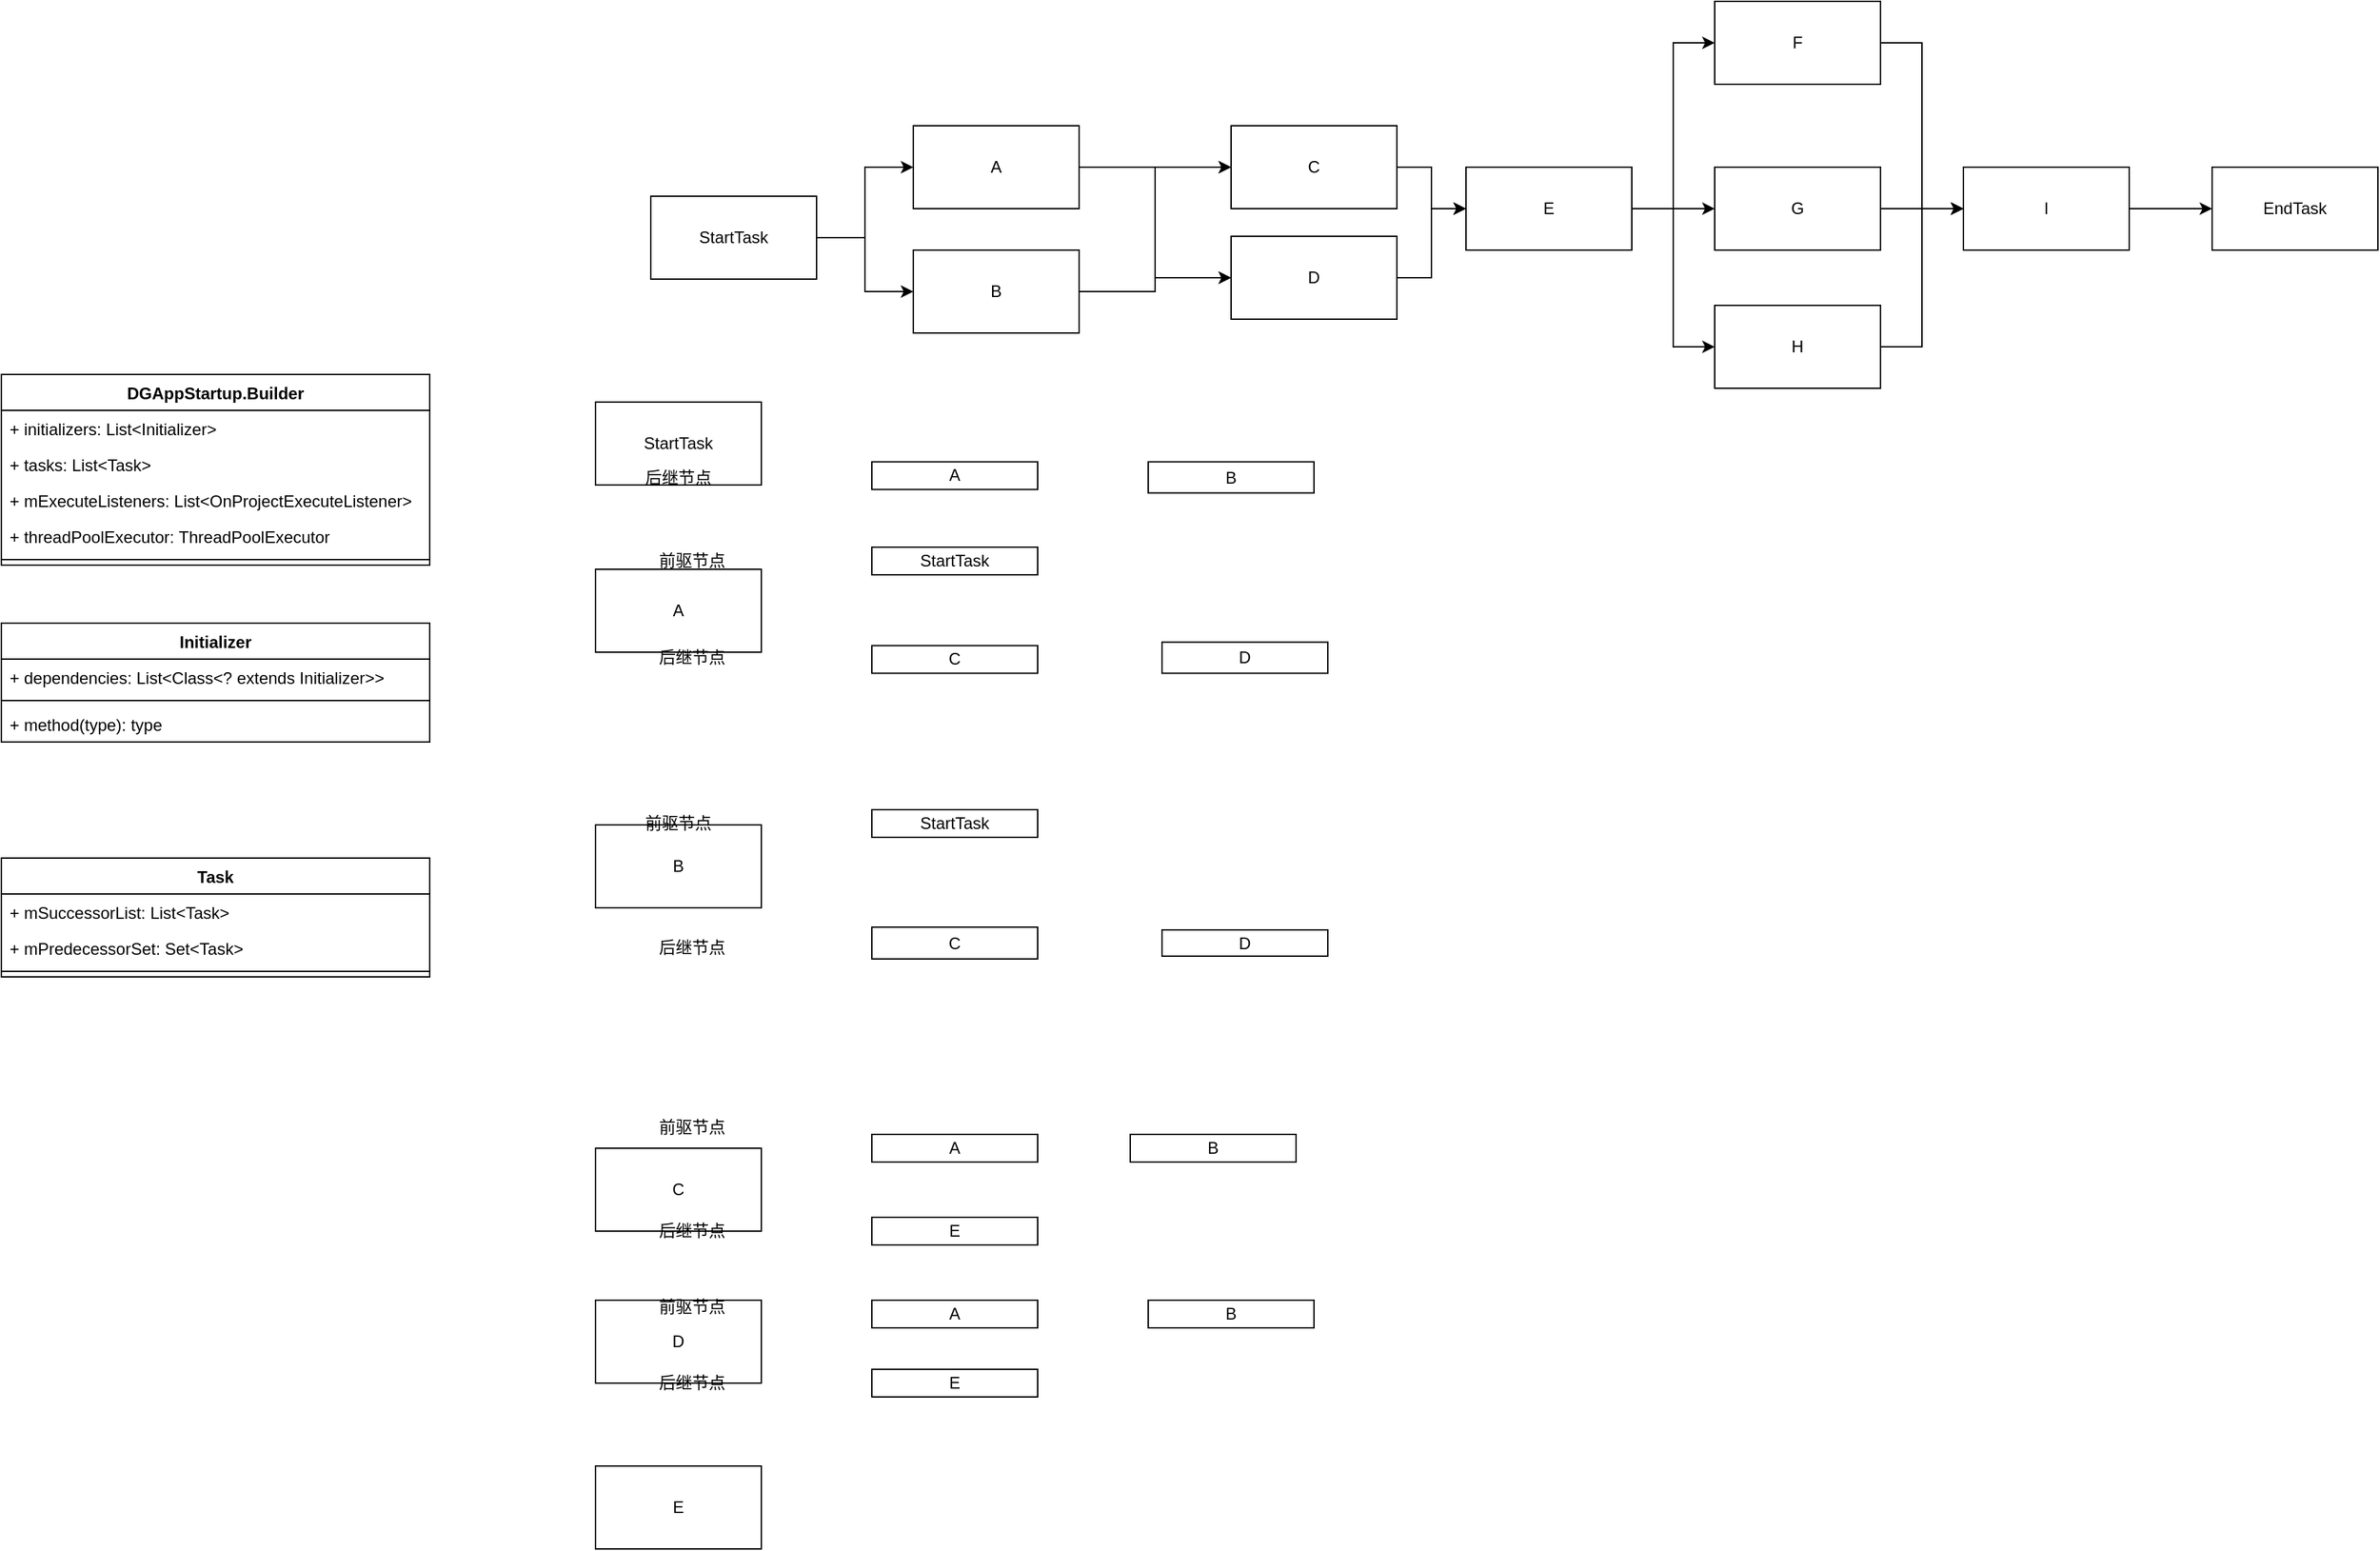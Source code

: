 <mxfile version="16.6.5" type="gitlab">
  <diagram id="MeyKbQjuN0HHgmAX_Uzu" name="Page-1">
    <mxGraphModel dx="1554" dy="2037" grid="1" gridSize="10" guides="1" tooltips="1" connect="1" arrows="1" fold="1" page="1" pageScale="1" pageWidth="827" pageHeight="1169" math="0" shadow="0">
      <root>
        <mxCell id="0" />
        <mxCell id="1" parent="0" />
        <mxCell id="QfohuroKuZxQN4s_sOXS-2" value="DGAppStartup.Builder" style="swimlane;fontStyle=1;align=center;verticalAlign=top;childLayout=stackLayout;horizontal=1;startSize=26;horizontalStack=0;resizeParent=1;resizeParentMax=0;resizeLast=0;collapsible=1;marginBottom=0;fontColor=default;strokeColor=default;fillColor=default;" parent="1" vertex="1">
          <mxGeometry x="10" y="120" width="310" height="138" as="geometry" />
        </mxCell>
        <mxCell id="QfohuroKuZxQN4s_sOXS-3" value="+ initializers: List&lt;Initializer&gt; " style="text;strokeColor=none;fillColor=none;align=left;verticalAlign=top;spacingLeft=4;spacingRight=4;overflow=hidden;rotatable=0;points=[[0,0.5],[1,0.5]];portConstraint=eastwest;fontColor=default;" parent="QfohuroKuZxQN4s_sOXS-2" vertex="1">
          <mxGeometry y="26" width="310" height="26" as="geometry" />
        </mxCell>
        <mxCell id="QfohuroKuZxQN4s_sOXS-6" value="+ tasks: List&lt;Task&gt;" style="text;strokeColor=none;fillColor=none;align=left;verticalAlign=top;spacingLeft=4;spacingRight=4;overflow=hidden;rotatable=0;points=[[0,0.5],[1,0.5]];portConstraint=eastwest;fontColor=default;" parent="QfohuroKuZxQN4s_sOXS-2" vertex="1">
          <mxGeometry y="52" width="310" height="26" as="geometry" />
        </mxCell>
        <mxCell id="QfohuroKuZxQN4s_sOXS-8" value="+ mExecuteListeners: List&lt;OnProjectExecuteListener&gt;" style="text;strokeColor=none;fillColor=none;align=left;verticalAlign=top;spacingLeft=4;spacingRight=4;overflow=hidden;rotatable=0;points=[[0,0.5],[1,0.5]];portConstraint=eastwest;fontColor=default;" parent="QfohuroKuZxQN4s_sOXS-2" vertex="1">
          <mxGeometry y="78" width="310" height="26" as="geometry" />
        </mxCell>
        <mxCell id="QfohuroKuZxQN4s_sOXS-7" value="+ threadPoolExecutor: ThreadPoolExecutor" style="text;strokeColor=none;fillColor=none;align=left;verticalAlign=top;spacingLeft=4;spacingRight=4;overflow=hidden;rotatable=0;points=[[0,0.5],[1,0.5]];portConstraint=eastwest;fontColor=default;" parent="QfohuroKuZxQN4s_sOXS-2" vertex="1">
          <mxGeometry y="104" width="310" height="26" as="geometry" />
        </mxCell>
        <mxCell id="QfohuroKuZxQN4s_sOXS-4" value="" style="line;strokeWidth=1;fillColor=none;align=left;verticalAlign=middle;spacingTop=-1;spacingLeft=3;spacingRight=3;rotatable=0;labelPosition=right;points=[];portConstraint=eastwest;fontColor=default;" parent="QfohuroKuZxQN4s_sOXS-2" vertex="1">
          <mxGeometry y="130" width="310" height="8" as="geometry" />
        </mxCell>
        <mxCell id="QfohuroKuZxQN4s_sOXS-9" value="Initializer" style="swimlane;fontStyle=1;align=center;verticalAlign=top;childLayout=stackLayout;horizontal=1;startSize=26;horizontalStack=0;resizeParent=1;resizeParentMax=0;resizeLast=0;collapsible=1;marginBottom=0;fontColor=default;strokeColor=default;fillColor=default;" parent="1" vertex="1">
          <mxGeometry x="10" y="300" width="310" height="86" as="geometry" />
        </mxCell>
        <mxCell id="QfohuroKuZxQN4s_sOXS-10" value="+ dependencies: List&lt;Class&lt;? extends Initializer&gt;&gt; " style="text;strokeColor=none;fillColor=none;align=left;verticalAlign=top;spacingLeft=4;spacingRight=4;overflow=hidden;rotatable=0;points=[[0,0.5],[1,0.5]];portConstraint=eastwest;fontColor=default;" parent="QfohuroKuZxQN4s_sOXS-9" vertex="1">
          <mxGeometry y="26" width="310" height="26" as="geometry" />
        </mxCell>
        <mxCell id="QfohuroKuZxQN4s_sOXS-14" value="" style="line;strokeWidth=1;fillColor=none;align=left;verticalAlign=middle;spacingTop=-1;spacingLeft=3;spacingRight=3;rotatable=0;labelPosition=right;points=[];portConstraint=eastwest;fontColor=default;" parent="QfohuroKuZxQN4s_sOXS-9" vertex="1">
          <mxGeometry y="52" width="310" height="8" as="geometry" />
        </mxCell>
        <mxCell id="QfohuroKuZxQN4s_sOXS-20" value="+ method(type): type" style="text;strokeColor=none;fillColor=none;align=left;verticalAlign=top;spacingLeft=4;spacingRight=4;overflow=hidden;rotatable=0;points=[[0,0.5],[1,0.5]];portConstraint=eastwest;fontColor=default;" parent="QfohuroKuZxQN4s_sOXS-9" vertex="1">
          <mxGeometry y="60" width="310" height="26" as="geometry" />
        </mxCell>
        <mxCell id="QfohuroKuZxQN4s_sOXS-25" style="edgeStyle=orthogonalEdgeStyle;rounded=0;orthogonalLoop=1;jettySize=auto;html=1;entryX=0;entryY=0.5;entryDx=0;entryDy=0;fontColor=default;strokeColor=default;labelBackgroundColor=default;" parent="1" source="QfohuroKuZxQN4s_sOXS-21" target="QfohuroKuZxQN4s_sOXS-24" edge="1">
          <mxGeometry relative="1" as="geometry" />
        </mxCell>
        <mxCell id="QfohuroKuZxQN4s_sOXS-29" style="edgeStyle=orthogonalEdgeStyle;rounded=0;orthogonalLoop=1;jettySize=auto;html=1;entryX=0;entryY=0.5;entryDx=0;entryDy=0;fontColor=default;strokeColor=default;labelBackgroundColor=default;" parent="1" source="QfohuroKuZxQN4s_sOXS-21" target="QfohuroKuZxQN4s_sOXS-28" edge="1">
          <mxGeometry relative="1" as="geometry" />
        </mxCell>
        <mxCell id="QfohuroKuZxQN4s_sOXS-21" value="A" style="rounded=0;whiteSpace=wrap;html=1;fontColor=default;strokeColor=default;fillColor=default;labelBackgroundColor=default;" parent="1" vertex="1">
          <mxGeometry x="670" y="-60" width="120" height="60" as="geometry" />
        </mxCell>
        <mxCell id="QfohuroKuZxQN4s_sOXS-27" style="edgeStyle=orthogonalEdgeStyle;rounded=0;orthogonalLoop=1;jettySize=auto;html=1;entryX=0;entryY=0.5;entryDx=0;entryDy=0;fontColor=default;strokeColor=default;labelBackgroundColor=default;" parent="1" source="QfohuroKuZxQN4s_sOXS-22" target="QfohuroKuZxQN4s_sOXS-24" edge="1">
          <mxGeometry relative="1" as="geometry">
            <mxPoint x="840" y="60" as="targetPoint" />
          </mxGeometry>
        </mxCell>
        <mxCell id="QfohuroKuZxQN4s_sOXS-30" style="edgeStyle=orthogonalEdgeStyle;rounded=0;orthogonalLoop=1;jettySize=auto;html=1;entryX=0;entryY=0.5;entryDx=0;entryDy=0;labelBackgroundColor=default;fontColor=default;strokeColor=default;" parent="1" source="QfohuroKuZxQN4s_sOXS-22" target="QfohuroKuZxQN4s_sOXS-28" edge="1">
          <mxGeometry relative="1" as="geometry" />
        </mxCell>
        <mxCell id="QfohuroKuZxQN4s_sOXS-22" value="B" style="rounded=0;whiteSpace=wrap;html=1;fontColor=default;strokeColor=default;fillColor=default;labelBackgroundColor=default;" parent="1" vertex="1">
          <mxGeometry x="670" y="30" width="120" height="60" as="geometry" />
        </mxCell>
        <mxCell id="QfohuroKuZxQN4s_sOXS-32" style="edgeStyle=orthogonalEdgeStyle;rounded=0;orthogonalLoop=1;jettySize=auto;html=1;entryX=0;entryY=0.5;entryDx=0;entryDy=0;labelBackgroundColor=default;fontColor=default;strokeColor=default;" parent="1" source="QfohuroKuZxQN4s_sOXS-24" target="QfohuroKuZxQN4s_sOXS-31" edge="1">
          <mxGeometry relative="1" as="geometry" />
        </mxCell>
        <mxCell id="QfohuroKuZxQN4s_sOXS-24" value="C" style="rounded=0;whiteSpace=wrap;html=1;fontColor=default;strokeColor=default;fillColor=default;labelBackgroundColor=default;" parent="1" vertex="1">
          <mxGeometry x="900" y="-60" width="120" height="60" as="geometry" />
        </mxCell>
        <mxCell id="QfohuroKuZxQN4s_sOXS-33" style="edgeStyle=orthogonalEdgeStyle;rounded=0;orthogonalLoop=1;jettySize=auto;html=1;entryX=0;entryY=0.5;entryDx=0;entryDy=0;labelBackgroundColor=default;fontColor=default;strokeColor=default;" parent="1" source="QfohuroKuZxQN4s_sOXS-28" target="QfohuroKuZxQN4s_sOXS-31" edge="1">
          <mxGeometry relative="1" as="geometry" />
        </mxCell>
        <mxCell id="QfohuroKuZxQN4s_sOXS-28" value="D" style="rounded=0;whiteSpace=wrap;html=1;fontColor=default;strokeColor=default;fillColor=default;labelBackgroundColor=default;" parent="1" vertex="1">
          <mxGeometry x="900" y="20" width="120" height="60" as="geometry" />
        </mxCell>
        <mxCell id="QfohuroKuZxQN4s_sOXS-37" style="edgeStyle=orthogonalEdgeStyle;rounded=0;orthogonalLoop=1;jettySize=auto;html=1;entryX=0;entryY=0.5;entryDx=0;entryDy=0;labelBackgroundColor=default;fontColor=default;strokeColor=default;" parent="1" source="QfohuroKuZxQN4s_sOXS-31" target="QfohuroKuZxQN4s_sOXS-34" edge="1">
          <mxGeometry relative="1" as="geometry" />
        </mxCell>
        <mxCell id="QfohuroKuZxQN4s_sOXS-38" style="edgeStyle=orthogonalEdgeStyle;rounded=0;orthogonalLoop=1;jettySize=auto;html=1;entryX=0;entryY=0.5;entryDx=0;entryDy=0;labelBackgroundColor=default;fontColor=default;strokeColor=default;" parent="1" source="QfohuroKuZxQN4s_sOXS-31" target="QfohuroKuZxQN4s_sOXS-35" edge="1">
          <mxGeometry relative="1" as="geometry" />
        </mxCell>
        <mxCell id="QfohuroKuZxQN4s_sOXS-39" style="edgeStyle=orthogonalEdgeStyle;rounded=0;orthogonalLoop=1;jettySize=auto;html=1;entryX=0;entryY=0.5;entryDx=0;entryDy=0;labelBackgroundColor=default;fontColor=default;strokeColor=default;" parent="1" source="QfohuroKuZxQN4s_sOXS-31" target="QfohuroKuZxQN4s_sOXS-36" edge="1">
          <mxGeometry relative="1" as="geometry" />
        </mxCell>
        <mxCell id="QfohuroKuZxQN4s_sOXS-31" value="E" style="rounded=0;whiteSpace=wrap;html=1;fontColor=default;strokeColor=default;fillColor=default;labelBackgroundColor=default;" parent="1" vertex="1">
          <mxGeometry x="1070" y="-30" width="120" height="60" as="geometry" />
        </mxCell>
        <mxCell id="QfohuroKuZxQN4s_sOXS-41" style="edgeStyle=orthogonalEdgeStyle;rounded=0;orthogonalLoop=1;jettySize=auto;html=1;entryX=0;entryY=0.5;entryDx=0;entryDy=0;labelBackgroundColor=default;fontColor=default;strokeColor=default;" parent="1" source="QfohuroKuZxQN4s_sOXS-34" target="QfohuroKuZxQN4s_sOXS-40" edge="1">
          <mxGeometry relative="1" as="geometry" />
        </mxCell>
        <mxCell id="QfohuroKuZxQN4s_sOXS-34" value="F" style="rounded=0;whiteSpace=wrap;html=1;fontColor=default;strokeColor=default;fillColor=default;labelBackgroundColor=default;" parent="1" vertex="1">
          <mxGeometry x="1250" y="-150" width="120" height="60" as="geometry" />
        </mxCell>
        <mxCell id="QfohuroKuZxQN4s_sOXS-42" style="edgeStyle=orthogonalEdgeStyle;rounded=0;orthogonalLoop=1;jettySize=auto;html=1;entryX=0;entryY=0.5;entryDx=0;entryDy=0;labelBackgroundColor=default;fontColor=default;strokeColor=default;" parent="1" source="QfohuroKuZxQN4s_sOXS-35" target="QfohuroKuZxQN4s_sOXS-40" edge="1">
          <mxGeometry relative="1" as="geometry" />
        </mxCell>
        <mxCell id="QfohuroKuZxQN4s_sOXS-35" value="G" style="rounded=0;whiteSpace=wrap;html=1;fontColor=default;strokeColor=default;fillColor=default;labelBackgroundColor=default;" parent="1" vertex="1">
          <mxGeometry x="1250" y="-30" width="120" height="60" as="geometry" />
        </mxCell>
        <mxCell id="QfohuroKuZxQN4s_sOXS-43" style="edgeStyle=orthogonalEdgeStyle;rounded=0;orthogonalLoop=1;jettySize=auto;html=1;entryX=0;entryY=0.5;entryDx=0;entryDy=0;labelBackgroundColor=default;fontColor=default;strokeColor=default;" parent="1" source="QfohuroKuZxQN4s_sOXS-36" target="QfohuroKuZxQN4s_sOXS-40" edge="1">
          <mxGeometry relative="1" as="geometry" />
        </mxCell>
        <mxCell id="QfohuroKuZxQN4s_sOXS-36" value="H" style="rounded=0;whiteSpace=wrap;html=1;fontColor=default;strokeColor=default;fillColor=default;labelBackgroundColor=default;" parent="1" vertex="1">
          <mxGeometry x="1250" y="70" width="120" height="60" as="geometry" />
        </mxCell>
        <mxCell id="QfohuroKuZxQN4s_sOXS-48" style="edgeStyle=orthogonalEdgeStyle;rounded=0;orthogonalLoop=1;jettySize=auto;html=1;entryX=0;entryY=0.5;entryDx=0;entryDy=0;labelBackgroundColor=default;fontColor=default;strokeColor=default;" parent="1" source="QfohuroKuZxQN4s_sOXS-40" target="QfohuroKuZxQN4s_sOXS-47" edge="1">
          <mxGeometry relative="1" as="geometry" />
        </mxCell>
        <mxCell id="QfohuroKuZxQN4s_sOXS-40" value="I" style="rounded=0;whiteSpace=wrap;html=1;fontColor=default;strokeColor=default;fillColor=default;labelBackgroundColor=default;" parent="1" vertex="1">
          <mxGeometry x="1430" y="-30" width="120" height="60" as="geometry" />
        </mxCell>
        <mxCell id="QfohuroKuZxQN4s_sOXS-45" style="edgeStyle=orthogonalEdgeStyle;rounded=0;orthogonalLoop=1;jettySize=auto;html=1;entryX=0;entryY=0.5;entryDx=0;entryDy=0;labelBackgroundColor=default;fontColor=default;strokeColor=default;" parent="1" source="QfohuroKuZxQN4s_sOXS-44" target="QfohuroKuZxQN4s_sOXS-21" edge="1">
          <mxGeometry relative="1" as="geometry" />
        </mxCell>
        <mxCell id="QfohuroKuZxQN4s_sOXS-46" style="edgeStyle=orthogonalEdgeStyle;rounded=0;orthogonalLoop=1;jettySize=auto;html=1;entryX=0;entryY=0.5;entryDx=0;entryDy=0;labelBackgroundColor=default;fontColor=default;strokeColor=default;" parent="1" source="QfohuroKuZxQN4s_sOXS-44" target="QfohuroKuZxQN4s_sOXS-22" edge="1">
          <mxGeometry relative="1" as="geometry" />
        </mxCell>
        <mxCell id="QfohuroKuZxQN4s_sOXS-44" value="StartTask" style="rounded=0;whiteSpace=wrap;html=1;fontColor=default;strokeColor=default;fillColor=default;labelBackgroundColor=default;" parent="1" vertex="1">
          <mxGeometry x="480" y="-9" width="120" height="60" as="geometry" />
        </mxCell>
        <mxCell id="QfohuroKuZxQN4s_sOXS-47" value="EndTask" style="rounded=0;whiteSpace=wrap;html=1;fontColor=default;strokeColor=default;fillColor=default;labelBackgroundColor=default;" parent="1" vertex="1">
          <mxGeometry x="1610" y="-30" width="120" height="60" as="geometry" />
        </mxCell>
        <mxCell id="qDNxjmx3fnLYEtThkMzH-1" value="Task" style="swimlane;fontStyle=1;align=center;verticalAlign=top;childLayout=stackLayout;horizontal=1;startSize=26;horizontalStack=0;resizeParent=1;resizeParentMax=0;resizeLast=0;collapsible=1;marginBottom=0;fontColor=default;strokeColor=default;fillColor=default;" vertex="1" parent="1">
          <mxGeometry x="10" y="470" width="310" height="86" as="geometry" />
        </mxCell>
        <mxCell id="qDNxjmx3fnLYEtThkMzH-2" value="+ mSuccessorList: List&lt;Task&gt; " style="text;strokeColor=none;fillColor=none;align=left;verticalAlign=top;spacingLeft=4;spacingRight=4;overflow=hidden;rotatable=0;points=[[0,0.5],[1,0.5]];portConstraint=eastwest;fontColor=default;" vertex="1" parent="qDNxjmx3fnLYEtThkMzH-1">
          <mxGeometry y="26" width="310" height="26" as="geometry" />
        </mxCell>
        <mxCell id="qDNxjmx3fnLYEtThkMzH-5" value="+ mPredecessorSet: Set&lt;Task&gt; " style="text;strokeColor=none;fillColor=none;align=left;verticalAlign=top;spacingLeft=4;spacingRight=4;overflow=hidden;rotatable=0;points=[[0,0.5],[1,0.5]];portConstraint=eastwest;fontColor=default;" vertex="1" parent="qDNxjmx3fnLYEtThkMzH-1">
          <mxGeometry y="52" width="310" height="26" as="geometry" />
        </mxCell>
        <mxCell id="qDNxjmx3fnLYEtThkMzH-3" value="" style="line;strokeWidth=1;fillColor=none;align=left;verticalAlign=middle;spacingTop=-1;spacingLeft=3;spacingRight=3;rotatable=0;labelPosition=right;points=[];portConstraint=eastwest;fontColor=default;" vertex="1" parent="qDNxjmx3fnLYEtThkMzH-1">
          <mxGeometry y="78" width="310" height="8" as="geometry" />
        </mxCell>
        <mxCell id="qDNxjmx3fnLYEtThkMzH-6" value="A" style="rounded=0;whiteSpace=wrap;html=1;fontColor=default;strokeColor=default;fillColor=default;labelBackgroundColor=default;" vertex="1" parent="1">
          <mxGeometry x="440" y="261" width="120" height="60" as="geometry" />
        </mxCell>
        <mxCell id="qDNxjmx3fnLYEtThkMzH-7" value="C" style="rounded=0;whiteSpace=wrap;html=1;fontColor=default;strokeColor=default;fillColor=default;labelBackgroundColor=default;" vertex="1" parent="1">
          <mxGeometry x="640" y="316.25" width="120" height="20" as="geometry" />
        </mxCell>
        <mxCell id="qDNxjmx3fnLYEtThkMzH-9" value="B" style="rounded=0;whiteSpace=wrap;html=1;fontColor=default;strokeColor=default;fillColor=default;labelBackgroundColor=default;" vertex="1" parent="1">
          <mxGeometry x="440" y="446" width="120" height="60" as="geometry" />
        </mxCell>
        <mxCell id="qDNxjmx3fnLYEtThkMzH-10" value="C" style="rounded=0;whiteSpace=wrap;html=1;fontColor=default;strokeColor=default;fillColor=default;labelBackgroundColor=default;" vertex="1" parent="1">
          <mxGeometry x="640" y="520" width="120" height="23" as="geometry" />
        </mxCell>
        <mxCell id="qDNxjmx3fnLYEtThkMzH-11" value="C" style="rounded=0;whiteSpace=wrap;html=1;fontColor=default;strokeColor=default;fillColor=default;labelBackgroundColor=default;" vertex="1" parent="1">
          <mxGeometry x="440" y="680" width="120" height="60" as="geometry" />
        </mxCell>
        <mxCell id="qDNxjmx3fnLYEtThkMzH-12" value="A" style="rounded=0;whiteSpace=wrap;html=1;fontColor=default;strokeColor=default;fillColor=default;labelBackgroundColor=default;" vertex="1" parent="1">
          <mxGeometry x="640" y="670" width="120" height="20" as="geometry" />
        </mxCell>
        <mxCell id="qDNxjmx3fnLYEtThkMzH-13" value="B" style="rounded=0;whiteSpace=wrap;html=1;fontColor=default;strokeColor=default;fillColor=default;labelBackgroundColor=default;" vertex="1" parent="1">
          <mxGeometry x="827" y="670" width="120" height="20" as="geometry" />
        </mxCell>
        <mxCell id="qDNxjmx3fnLYEtThkMzH-16" value="D" style="rounded=0;whiteSpace=wrap;html=1;fontColor=default;strokeColor=default;fillColor=default;labelBackgroundColor=default;" vertex="1" parent="1">
          <mxGeometry x="850" y="313.75" width="120" height="22.5" as="geometry" />
        </mxCell>
        <mxCell id="qDNxjmx3fnLYEtThkMzH-18" value="D" style="rounded=0;whiteSpace=wrap;html=1;fontColor=default;strokeColor=default;fillColor=default;labelBackgroundColor=default;" vertex="1" parent="1">
          <mxGeometry x="850" y="522" width="120" height="19" as="geometry" />
        </mxCell>
        <mxCell id="qDNxjmx3fnLYEtThkMzH-20" value="D" style="rounded=0;whiteSpace=wrap;html=1;fontColor=default;strokeColor=default;fillColor=default;labelBackgroundColor=default;" vertex="1" parent="1">
          <mxGeometry x="440" y="790" width="120" height="60" as="geometry" />
        </mxCell>
        <mxCell id="qDNxjmx3fnLYEtThkMzH-21" value="A" style="rounded=0;whiteSpace=wrap;html=1;fontColor=default;strokeColor=default;fillColor=default;labelBackgroundColor=default;" vertex="1" parent="1">
          <mxGeometry x="640" y="790" width="120" height="20" as="geometry" />
        </mxCell>
        <mxCell id="qDNxjmx3fnLYEtThkMzH-22" value="B" style="rounded=0;whiteSpace=wrap;html=1;fontColor=default;strokeColor=default;fillColor=default;labelBackgroundColor=default;" vertex="1" parent="1">
          <mxGeometry x="840" y="790" width="120" height="20" as="geometry" />
        </mxCell>
        <mxCell id="qDNxjmx3fnLYEtThkMzH-23" value="后继节点" style="text;html=1;strokeColor=none;fillColor=none;align=center;verticalAlign=middle;whiteSpace=wrap;rounded=0;" vertex="1" parent="1">
          <mxGeometry x="480" y="310" width="60" height="30" as="geometry" />
        </mxCell>
        <mxCell id="qDNxjmx3fnLYEtThkMzH-24" value="后继节点" style="text;html=1;strokeColor=none;fillColor=none;align=center;verticalAlign=middle;whiteSpace=wrap;rounded=0;" vertex="1" parent="1">
          <mxGeometry x="480" y="520" width="60" height="30" as="geometry" />
        </mxCell>
        <mxCell id="qDNxjmx3fnLYEtThkMzH-25" value="前驱节点" style="text;html=1;strokeColor=none;fillColor=none;align=center;verticalAlign=middle;whiteSpace=wrap;rounded=0;" vertex="1" parent="1">
          <mxGeometry x="480" y="650" width="60" height="30" as="geometry" />
        </mxCell>
        <mxCell id="qDNxjmx3fnLYEtThkMzH-26" value="前驱节点" style="text;html=1;strokeColor=none;fillColor=none;align=center;verticalAlign=middle;whiteSpace=wrap;rounded=0;" vertex="1" parent="1">
          <mxGeometry x="480" y="780" width="60" height="30" as="geometry" />
        </mxCell>
        <mxCell id="qDNxjmx3fnLYEtThkMzH-27" value="E" style="rounded=0;whiteSpace=wrap;html=1;fontColor=default;strokeColor=default;fillColor=default;labelBackgroundColor=default;" vertex="1" parent="1">
          <mxGeometry x="640" y="730" width="120" height="20" as="geometry" />
        </mxCell>
        <mxCell id="qDNxjmx3fnLYEtThkMzH-28" value="E" style="rounded=0;whiteSpace=wrap;html=1;fontColor=default;strokeColor=default;fillColor=default;labelBackgroundColor=default;" vertex="1" parent="1">
          <mxGeometry x="640" y="840" width="120" height="20" as="geometry" />
        </mxCell>
        <mxCell id="qDNxjmx3fnLYEtThkMzH-29" value="后继节点" style="text;html=1;strokeColor=none;fillColor=none;align=center;verticalAlign=middle;whiteSpace=wrap;rounded=0;" vertex="1" parent="1">
          <mxGeometry x="480" y="835" width="60" height="30" as="geometry" />
        </mxCell>
        <mxCell id="qDNxjmx3fnLYEtThkMzH-30" style="edgeStyle=orthogonalEdgeStyle;rounded=0;orthogonalLoop=1;jettySize=auto;html=1;exitX=0.5;exitY=1;exitDx=0;exitDy=0;" edge="1" parent="1" source="qDNxjmx3fnLYEtThkMzH-16" target="qDNxjmx3fnLYEtThkMzH-16">
          <mxGeometry relative="1" as="geometry" />
        </mxCell>
        <mxCell id="qDNxjmx3fnLYEtThkMzH-31" value="后继节点" style="text;html=1;strokeColor=none;fillColor=none;align=center;verticalAlign=middle;whiteSpace=wrap;rounded=0;" vertex="1" parent="1">
          <mxGeometry x="480" y="725" width="60" height="30" as="geometry" />
        </mxCell>
        <mxCell id="qDNxjmx3fnLYEtThkMzH-32" value="E" style="rounded=0;whiteSpace=wrap;html=1;fontColor=default;strokeColor=default;fillColor=default;labelBackgroundColor=default;" vertex="1" parent="1">
          <mxGeometry x="440" y="910" width="120" height="60" as="geometry" />
        </mxCell>
        <mxCell id="qDNxjmx3fnLYEtThkMzH-33" value="前驱节点" style="text;html=1;strokeColor=none;fillColor=none;align=center;verticalAlign=middle;whiteSpace=wrap;rounded=0;" vertex="1" parent="1">
          <mxGeometry x="480" y="240" width="60" height="30" as="geometry" />
        </mxCell>
        <mxCell id="qDNxjmx3fnLYEtThkMzH-34" value="前驱节点" style="text;html=1;strokeColor=none;fillColor=none;align=center;verticalAlign=middle;whiteSpace=wrap;rounded=0;" vertex="1" parent="1">
          <mxGeometry x="470" y="430" width="60" height="30" as="geometry" />
        </mxCell>
        <mxCell id="qDNxjmx3fnLYEtThkMzH-35" value="StartTask" style="rounded=0;whiteSpace=wrap;html=1;fontColor=default;strokeColor=default;fillColor=default;labelBackgroundColor=default;" vertex="1" parent="1">
          <mxGeometry x="640" y="245" width="120" height="20" as="geometry" />
        </mxCell>
        <mxCell id="qDNxjmx3fnLYEtThkMzH-36" value="StartTask" style="rounded=0;whiteSpace=wrap;html=1;fontColor=default;strokeColor=default;fillColor=default;labelBackgroundColor=default;" vertex="1" parent="1">
          <mxGeometry x="640" y="435" width="120" height="20" as="geometry" />
        </mxCell>
        <mxCell id="qDNxjmx3fnLYEtThkMzH-38" value="StartTask" style="rounded=0;whiteSpace=wrap;html=1;fontColor=default;strokeColor=default;fillColor=default;labelBackgroundColor=default;" vertex="1" parent="1">
          <mxGeometry x="440" y="140" width="120" height="60" as="geometry" />
        </mxCell>
        <mxCell id="qDNxjmx3fnLYEtThkMzH-39" value="后继节点" style="text;html=1;strokeColor=none;fillColor=none;align=center;verticalAlign=middle;whiteSpace=wrap;rounded=0;" vertex="1" parent="1">
          <mxGeometry x="470" y="180" width="60" height="30" as="geometry" />
        </mxCell>
        <mxCell id="qDNxjmx3fnLYEtThkMzH-40" value="A" style="rounded=0;whiteSpace=wrap;html=1;fontColor=default;strokeColor=default;fillColor=default;labelBackgroundColor=default;" vertex="1" parent="1">
          <mxGeometry x="640" y="183.25" width="120" height="20" as="geometry" />
        </mxCell>
        <mxCell id="qDNxjmx3fnLYEtThkMzH-41" value="B" style="rounded=0;whiteSpace=wrap;html=1;fontColor=default;strokeColor=default;fillColor=default;labelBackgroundColor=default;" vertex="1" parent="1">
          <mxGeometry x="840" y="183.25" width="120" height="22.5" as="geometry" />
        </mxCell>
        <mxCell id="qDNxjmx3fnLYEtThkMzH-42" style="edgeStyle=orthogonalEdgeStyle;rounded=0;orthogonalLoop=1;jettySize=auto;html=1;exitX=0.5;exitY=1;exitDx=0;exitDy=0;" edge="1" parent="1" source="qDNxjmx3fnLYEtThkMzH-41" target="qDNxjmx3fnLYEtThkMzH-41">
          <mxGeometry relative="1" as="geometry" />
        </mxCell>
      </root>
    </mxGraphModel>
  </diagram>
</mxfile>
